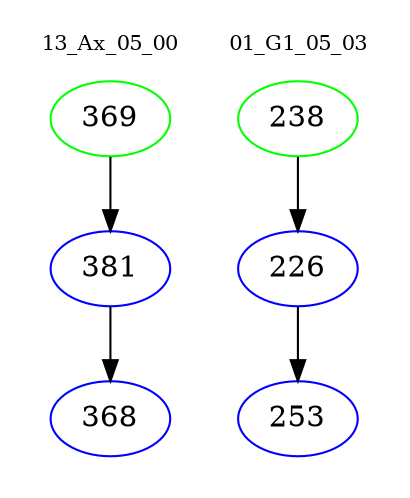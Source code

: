 digraph{
subgraph cluster_0 {
color = white
label = "13_Ax_05_00";
fontsize=10;
T0_369 [label="369", color="green"]
T0_369 -> T0_381 [color="black"]
T0_381 [label="381", color="blue"]
T0_381 -> T0_368 [color="black"]
T0_368 [label="368", color="blue"]
}
subgraph cluster_1 {
color = white
label = "01_G1_05_03";
fontsize=10;
T1_238 [label="238", color="green"]
T1_238 -> T1_226 [color="black"]
T1_226 [label="226", color="blue"]
T1_226 -> T1_253 [color="black"]
T1_253 [label="253", color="blue"]
}
}

